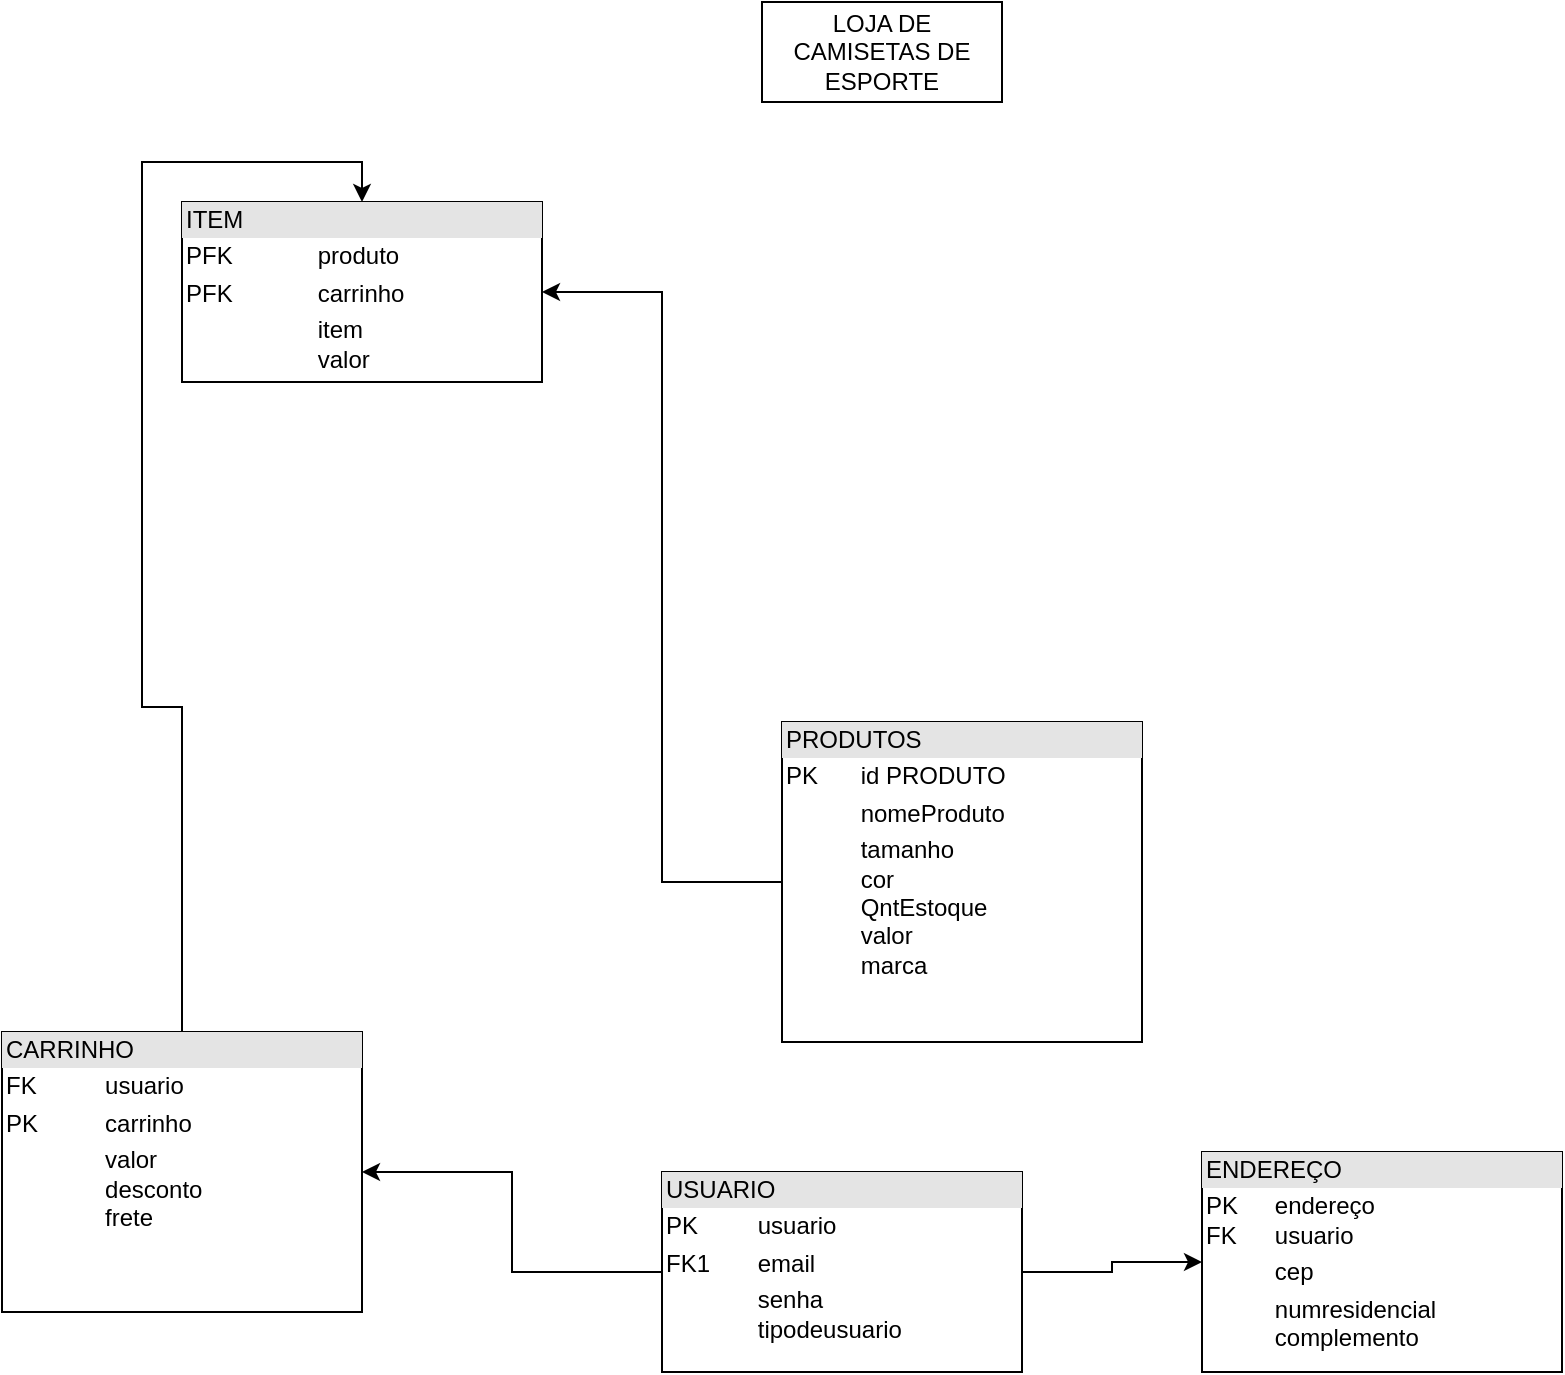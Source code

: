 <mxfile version="20.8.20" type="github">
  <diagram name="Página-1" id="QV9OyJ6WM-OUSLe9Kgma">
    <mxGraphModel dx="1393" dy="797" grid="1" gridSize="10" guides="1" tooltips="1" connect="1" arrows="1" fold="1" page="1" pageScale="1" pageWidth="827" pageHeight="1169" math="0" shadow="0">
      <root>
        <mxCell id="0" />
        <mxCell id="1" parent="0" />
        <mxCell id="BrylzMbHflq9uRsznijv-2" value="LOJA DE CAMISETAS DE ESPORTE" style="rounded=0;whiteSpace=wrap;html=1;" parent="1" vertex="1">
          <mxGeometry x="380" width="120" height="50" as="geometry" />
        </mxCell>
        <mxCell id="y2k0_KToHDkStj43ko6D-35" style="edgeStyle=orthogonalEdgeStyle;rounded=0;orthogonalLoop=1;jettySize=auto;html=1;entryX=1;entryY=0.5;entryDx=0;entryDy=0;" edge="1" parent="1" source="y2k0_KToHDkStj43ko6D-22" target="y2k0_KToHDkStj43ko6D-32">
          <mxGeometry relative="1" as="geometry" />
        </mxCell>
        <mxCell id="y2k0_KToHDkStj43ko6D-22" value="&lt;div style=&quot;box-sizing:border-box;width:100%;background:#e4e4e4;padding:2px;&quot;&gt;PRODUTOS&lt;/div&gt;&lt;table style=&quot;width:100%;font-size:1em;&quot; cellpadding=&quot;2&quot; cellspacing=&quot;0&quot;&gt;&lt;tbody&gt;&lt;tr&gt;&lt;td&gt;PK&lt;/td&gt;&lt;td&gt;id PRODUTO&lt;/td&gt;&lt;/tr&gt;&lt;tr&gt;&lt;td&gt;&lt;br&gt;&lt;/td&gt;&lt;td&gt;nomeProduto&lt;/td&gt;&lt;/tr&gt;&lt;tr&gt;&lt;td&gt;&lt;/td&gt;&lt;td&gt;tamanho&lt;br&gt;cor&lt;br&gt;QntEstoque&lt;br&gt;valor&lt;br&gt;marca&lt;br&gt;&lt;br&gt;&lt;/td&gt;&lt;/tr&gt;&lt;/tbody&gt;&lt;/table&gt;" style="verticalAlign=top;align=left;overflow=fill;html=1;" vertex="1" parent="1">
          <mxGeometry x="390" y="360" width="180" height="160" as="geometry" />
        </mxCell>
        <mxCell id="y2k0_KToHDkStj43ko6D-40" style="edgeStyle=orthogonalEdgeStyle;rounded=0;orthogonalLoop=1;jettySize=auto;html=1;entryX=0.5;entryY=0;entryDx=0;entryDy=0;" edge="1" parent="1" source="y2k0_KToHDkStj43ko6D-24" target="y2k0_KToHDkStj43ko6D-32">
          <mxGeometry relative="1" as="geometry">
            <mxPoint x="140" y="620" as="targetPoint" />
          </mxGeometry>
        </mxCell>
        <mxCell id="y2k0_KToHDkStj43ko6D-24" value="&lt;div style=&quot;box-sizing:border-box;width:100%;background:#e4e4e4;padding:2px;&quot;&gt;CARRINHO&lt;/div&gt;&lt;table style=&quot;width:100%;font-size:1em;&quot; cellpadding=&quot;2&quot; cellspacing=&quot;0&quot;&gt;&lt;tbody&gt;&lt;tr&gt;&lt;td&gt;FK&lt;/td&gt;&lt;td&gt;usuario&lt;/td&gt;&lt;/tr&gt;&lt;tr&gt;&lt;td&gt;PK&lt;/td&gt;&lt;td&gt;carrinho&lt;/td&gt;&lt;/tr&gt;&lt;tr&gt;&lt;td&gt;&lt;/td&gt;&lt;td&gt;valor&lt;br&gt;desconto&lt;br&gt;frete&lt;/td&gt;&lt;/tr&gt;&lt;/tbody&gt;&lt;/table&gt;" style="verticalAlign=top;align=left;overflow=fill;html=1;" vertex="1" parent="1">
          <mxGeometry y="515" width="180" height="140" as="geometry" />
        </mxCell>
        <mxCell id="y2k0_KToHDkStj43ko6D-27" value="&lt;div style=&quot;box-sizing:border-box;width:100%;background:#e4e4e4;padding:2px;&quot;&gt;ENDEREÇO&lt;/div&gt;&lt;table style=&quot;width:100%;font-size:1em;&quot; cellpadding=&quot;2&quot; cellspacing=&quot;0&quot;&gt;&lt;tbody&gt;&lt;tr&gt;&lt;td&gt;PK&lt;br&gt;FK&lt;/td&gt;&lt;td&gt;endereço&lt;br&gt;usuario&lt;/td&gt;&lt;/tr&gt;&lt;tr&gt;&lt;td&gt;&lt;br&gt;&lt;/td&gt;&lt;td&gt;cep&lt;/td&gt;&lt;/tr&gt;&lt;tr&gt;&lt;td&gt;&lt;/td&gt;&lt;td&gt;numresidencial&lt;br&gt;complemento&lt;br&gt;&lt;/td&gt;&lt;/tr&gt;&lt;/tbody&gt;&lt;/table&gt;" style="verticalAlign=top;align=left;overflow=fill;html=1;" vertex="1" parent="1">
          <mxGeometry x="600" y="575" width="180" height="110" as="geometry" />
        </mxCell>
        <mxCell id="y2k0_KToHDkStj43ko6D-36" style="edgeStyle=orthogonalEdgeStyle;rounded=0;orthogonalLoop=1;jettySize=auto;html=1;entryX=1;entryY=0.5;entryDx=0;entryDy=0;" edge="1" parent="1" source="y2k0_KToHDkStj43ko6D-29" target="y2k0_KToHDkStj43ko6D-24">
          <mxGeometry relative="1" as="geometry" />
        </mxCell>
        <mxCell id="y2k0_KToHDkStj43ko6D-37" style="edgeStyle=orthogonalEdgeStyle;rounded=0;orthogonalLoop=1;jettySize=auto;html=1;entryX=0;entryY=0.5;entryDx=0;entryDy=0;" edge="1" parent="1" source="y2k0_KToHDkStj43ko6D-29" target="y2k0_KToHDkStj43ko6D-27">
          <mxGeometry relative="1" as="geometry" />
        </mxCell>
        <mxCell id="y2k0_KToHDkStj43ko6D-29" value="&lt;div style=&quot;box-sizing:border-box;width:100%;background:#e4e4e4;padding:2px;&quot;&gt;USUARIO&lt;/div&gt;&lt;table style=&quot;width:100%;font-size:1em;&quot; cellpadding=&quot;2&quot; cellspacing=&quot;0&quot;&gt;&lt;tbody&gt;&lt;tr&gt;&lt;td&gt;PK&lt;/td&gt;&lt;td&gt;usuario&lt;/td&gt;&lt;/tr&gt;&lt;tr&gt;&lt;td&gt;FK1&lt;/td&gt;&lt;td&gt;email&lt;/td&gt;&lt;/tr&gt;&lt;tr&gt;&lt;td&gt;&lt;/td&gt;&lt;td&gt;senha&lt;br&gt;tipodeusuario&lt;/td&gt;&lt;/tr&gt;&lt;/tbody&gt;&lt;/table&gt;" style="verticalAlign=top;align=left;overflow=fill;html=1;" vertex="1" parent="1">
          <mxGeometry x="330" y="585" width="180" height="100" as="geometry" />
        </mxCell>
        <mxCell id="y2k0_KToHDkStj43ko6D-32" value="&lt;div style=&quot;box-sizing:border-box;width:100%;background:#e4e4e4;padding:2px;&quot;&gt;ITEM&lt;/div&gt;&lt;table style=&quot;width:100%;font-size:1em;&quot; cellpadding=&quot;2&quot; cellspacing=&quot;0&quot;&gt;&lt;tbody&gt;&lt;tr&gt;&lt;td&gt;PFK&lt;/td&gt;&lt;td&gt;produto&lt;/td&gt;&lt;/tr&gt;&lt;tr&gt;&lt;td&gt;PFK&lt;/td&gt;&lt;td&gt;carrinho&lt;/td&gt;&lt;/tr&gt;&lt;tr&gt;&lt;td&gt;&lt;/td&gt;&lt;td&gt;item&lt;br&gt;valor&lt;/td&gt;&lt;/tr&gt;&lt;/tbody&gt;&lt;/table&gt;" style="verticalAlign=top;align=left;overflow=fill;html=1;" vertex="1" parent="1">
          <mxGeometry x="90" y="100" width="180" height="90" as="geometry" />
        </mxCell>
      </root>
    </mxGraphModel>
  </diagram>
</mxfile>
